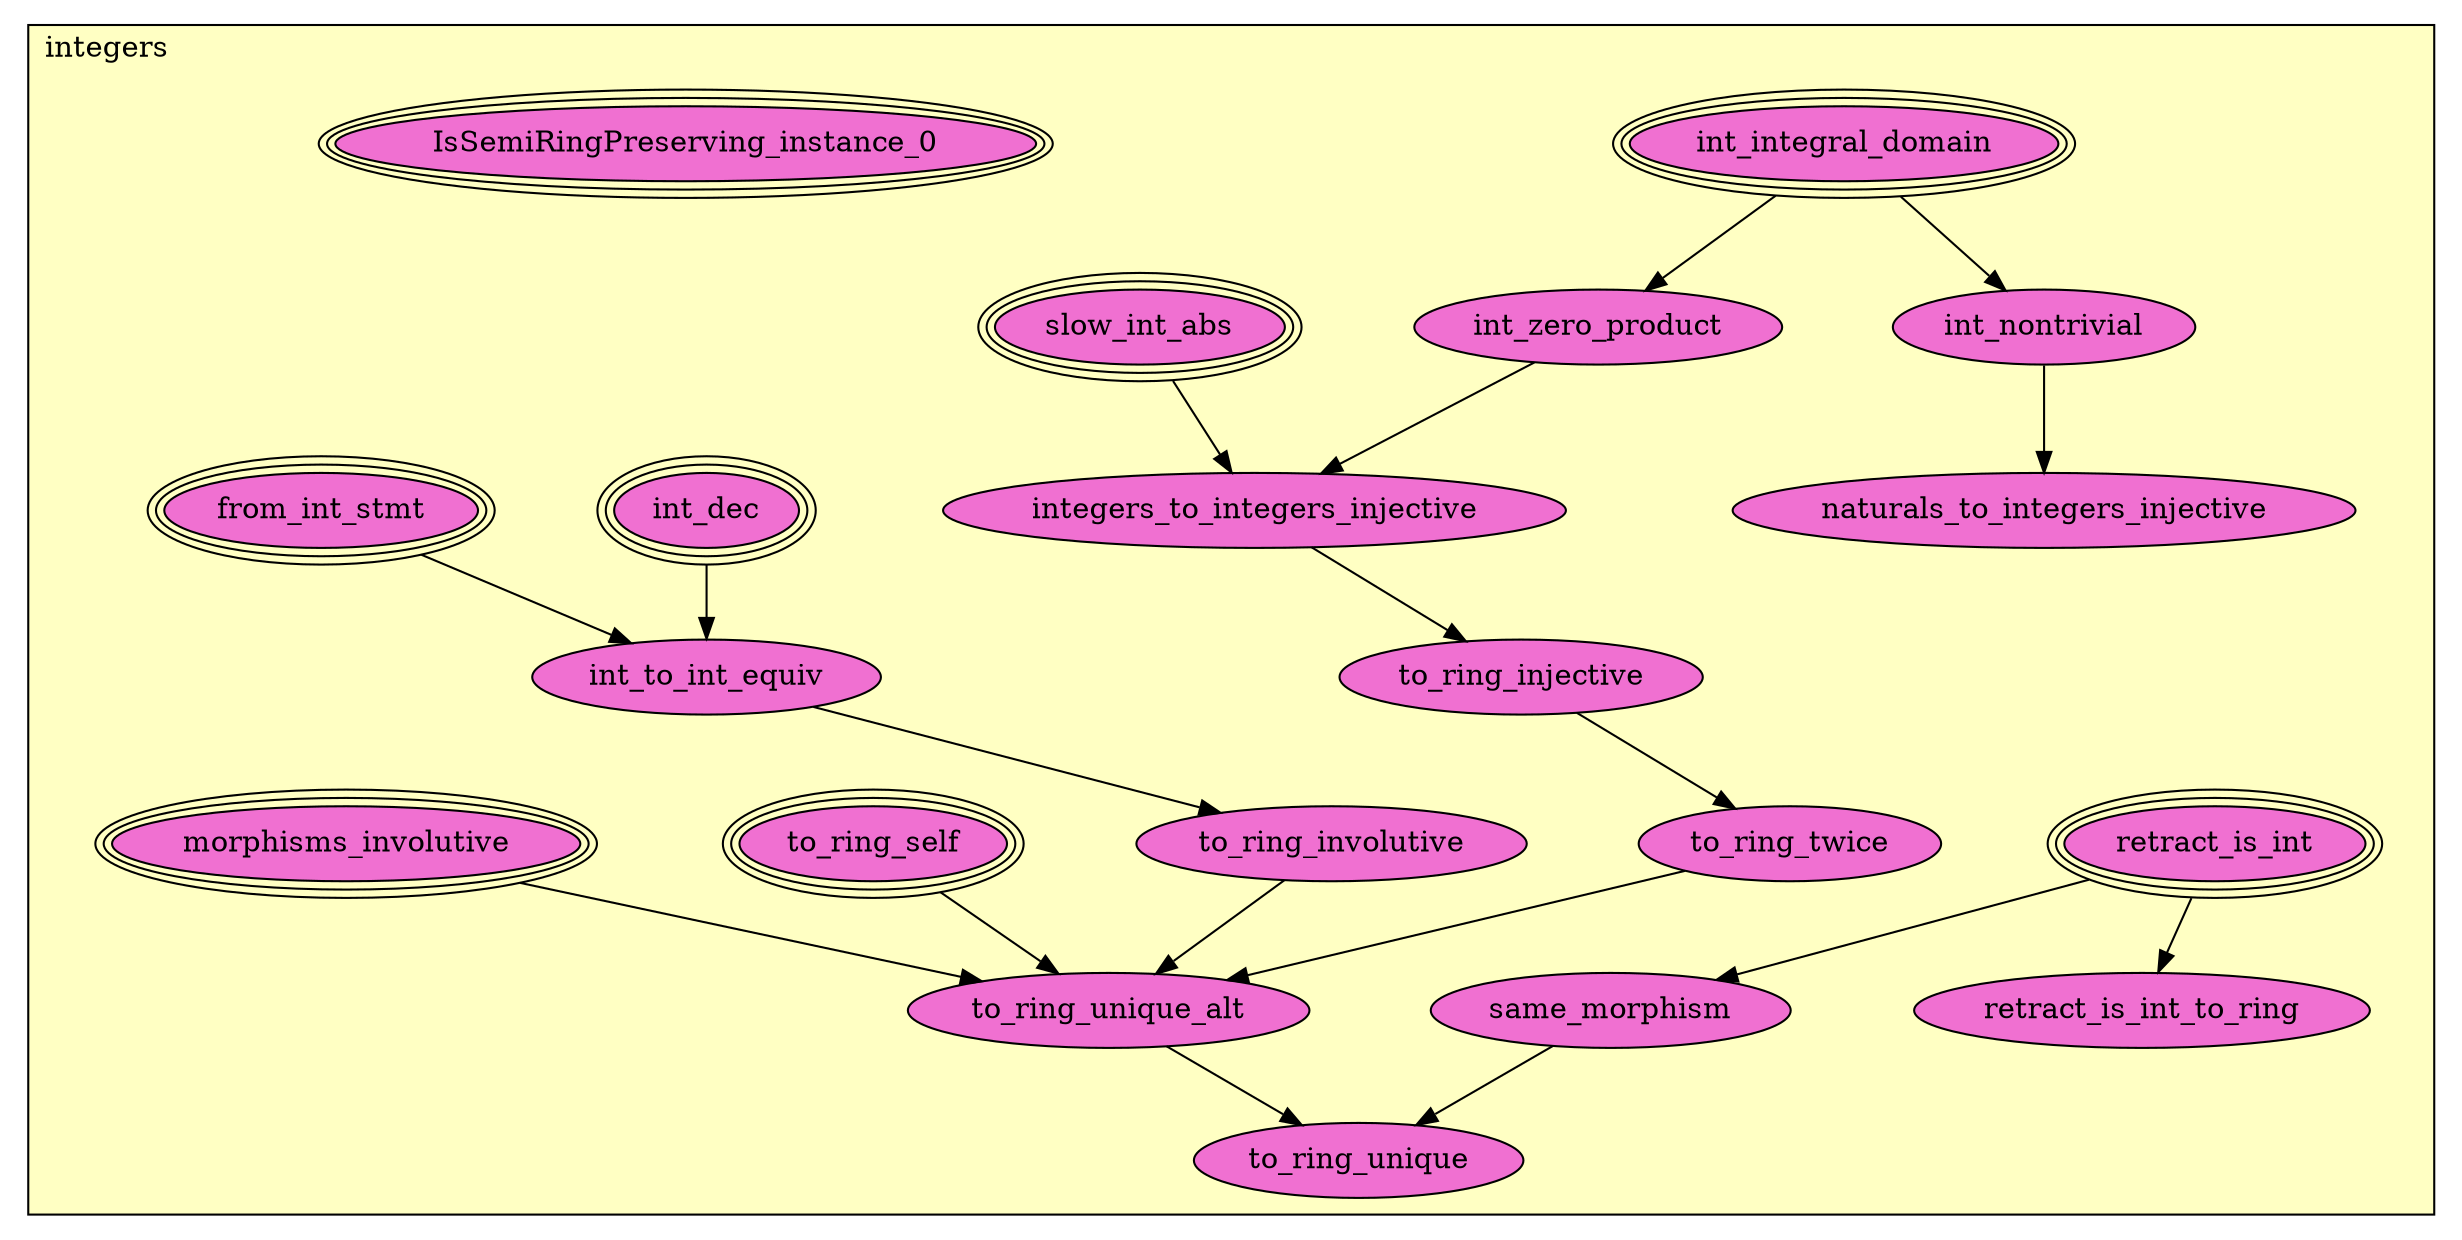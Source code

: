 digraph HoTT_Classes_theory_integers {
  graph [ratio=0.5]
  node [style=filled]
integers_int_integral_domain [label="int_integral_domain", URL=<integers.html#int_integral_domain>, peripheries=3, fillcolor="#F070D1"] ;
integers_int_zero_product [label="int_zero_product", URL=<integers.html#int_zero_product>, fillcolor="#F070D1"] ;
integers_int_nontrivial [label="int_nontrivial", URL=<integers.html#int_nontrivial>, fillcolor="#F070D1"] ;
integers_slow_int_abs [label="slow_int_abs", URL=<integers.html#slow_int_abs>, peripheries=3, fillcolor="#F070D1"] ;
integers_int_dec [label="int_dec", URL=<integers.html#int_dec>, peripheries=3, fillcolor="#F070D1"] ;
integers_from_int_stmt [label="from_int_stmt", URL=<integers.html#from_int_stmt>, peripheries=3, fillcolor="#F070D1"] ;
integers_int_to_int_equiv [label="int_to_int_equiv", URL=<integers.html#int_to_int_equiv>, fillcolor="#F070D1"] ;
integers_retract_is_int [label="retract_is_int", URL=<integers.html#retract_is_int>, peripheries=3, fillcolor="#F070D1"] ;
integers_same_morphism [label="same_morphism", URL=<integers.html#same_morphism>, fillcolor="#F070D1"] ;
integers_IsSemiRingPreserving_instance_0 [label="IsSemiRingPreserving_instance_0", URL=<integers.html#IsSemiRingPreserving_instance_0>, peripheries=3, fillcolor="#F070D1"] ;
integers_retract_is_int_to_ring [label="retract_is_int_to_ring", URL=<integers.html#retract_is_int_to_ring>, fillcolor="#F070D1"] ;
integers_naturals_to_integers_injective [label="naturals_to_integers_injective", URL=<integers.html#naturals_to_integers_injective>, fillcolor="#F070D1"] ;
integers_integers_to_integers_injective [label="integers_to_integers_injective", URL=<integers.html#integers_to_integers_injective>, fillcolor="#F070D1"] ;
integers_to_ring_injective [label="to_ring_injective", URL=<integers.html#to_ring_injective>, fillcolor="#F070D1"] ;
integers_to_ring_self [label="to_ring_self", URL=<integers.html#to_ring_self>, peripheries=3, fillcolor="#F070D1"] ;
integers_to_ring_twice [label="to_ring_twice", URL=<integers.html#to_ring_twice>, fillcolor="#F070D1"] ;
integers_morphisms_involutive [label="morphisms_involutive", URL=<integers.html#morphisms_involutive>, peripheries=3, fillcolor="#F070D1"] ;
integers_to_ring_involutive [label="to_ring_involutive", URL=<integers.html#to_ring_involutive>, fillcolor="#F070D1"] ;
integers_to_ring_unique_alt [label="to_ring_unique_alt", URL=<integers.html#to_ring_unique_alt>, fillcolor="#F070D1"] ;
integers_to_ring_unique [label="to_ring_unique", URL=<integers.html#to_ring_unique>, fillcolor="#F070D1"] ;
  integers_int_integral_domain -> integers_int_zero_product [] ;
  integers_int_integral_domain -> integers_int_nontrivial [] ;
  integers_int_zero_product -> integers_integers_to_integers_injective [] ;
  integers_int_nontrivial -> integers_naturals_to_integers_injective [] ;
  integers_slow_int_abs -> integers_integers_to_integers_injective [] ;
  integers_int_dec -> integers_int_to_int_equiv [] ;
  integers_from_int_stmt -> integers_int_to_int_equiv [] ;
  integers_int_to_int_equiv -> integers_to_ring_involutive [] ;
  integers_retract_is_int -> integers_same_morphism [] ;
  integers_retract_is_int -> integers_retract_is_int_to_ring [] ;
  integers_same_morphism -> integers_to_ring_unique [] ;
  integers_integers_to_integers_injective -> integers_to_ring_injective [] ;
  integers_to_ring_injective -> integers_to_ring_twice [] ;
  integers_to_ring_self -> integers_to_ring_unique_alt [] ;
  integers_to_ring_twice -> integers_to_ring_unique_alt [] ;
  integers_morphisms_involutive -> integers_to_ring_unique_alt [] ;
  integers_to_ring_involutive -> integers_to_ring_unique_alt [] ;
  integers_to_ring_unique_alt -> integers_to_ring_unique [] ;
subgraph cluster_integers { label="integers"; fillcolor="#FFFFC3"; labeljust=l; style=filled 
integers_to_ring_unique; integers_to_ring_unique_alt; integers_to_ring_involutive; integers_morphisms_involutive; integers_to_ring_twice; integers_to_ring_self; integers_to_ring_injective; integers_integers_to_integers_injective; integers_naturals_to_integers_injective; integers_retract_is_int_to_ring; integers_IsSemiRingPreserving_instance_0; integers_same_morphism; integers_retract_is_int; integers_int_to_int_equiv; integers_from_int_stmt; integers_int_dec; integers_slow_int_abs; integers_int_nontrivial; integers_int_zero_product; integers_int_integral_domain; };
} /* END */
